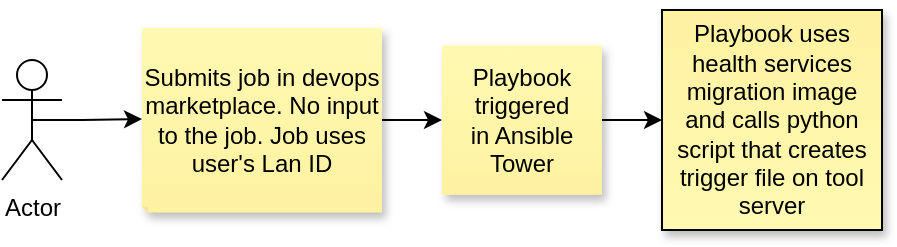 <mxfile version="21.0.8" type="github">
  <diagram name="Page-1" id="nLbvi6ZJBXCYQwSjYoSn">
    <mxGraphModel dx="652" dy="539" grid="1" gridSize="10" guides="1" tooltips="1" connect="1" arrows="1" fold="1" page="1" pageScale="1" pageWidth="850" pageHeight="1100" math="0" shadow="0">
      <root>
        <mxCell id="0" />
        <mxCell id="1" parent="0" />
        <mxCell id="RUiYJEdA16EYByX2Mv_V-4" style="edgeStyle=orthogonalEdgeStyle;rounded=0;orthogonalLoop=1;jettySize=auto;html=1;exitX=0.5;exitY=0.5;exitDx=0;exitDy=0;exitPerimeter=0;entryX=0;entryY=0.492;entryDx=0;entryDy=0;entryPerimeter=0;" edge="1" parent="1" source="RUiYJEdA16EYByX2Mv_V-1">
          <mxGeometry relative="1" as="geometry">
            <mxPoint x="100" y="179.512" as="targetPoint" />
            <Array as="points">
              <mxPoint x="70" y="180" />
              <mxPoint x="70" y="180" />
            </Array>
          </mxGeometry>
        </mxCell>
        <mxCell id="RUiYJEdA16EYByX2Mv_V-1" value="Actor" style="shape=umlActor;verticalLabelPosition=bottom;verticalAlign=top;html=1;outlineConnect=0;" vertex="1" parent="1">
          <mxGeometry x="30" y="150" width="30" height="60" as="geometry" />
        </mxCell>
        <mxCell id="RUiYJEdA16EYByX2Mv_V-11" style="edgeStyle=orthogonalEdgeStyle;rounded=0;orthogonalLoop=1;jettySize=auto;html=1;exitX=0;exitY=0.5;exitDx=0;exitDy=0;exitPerimeter=0;entryX=0;entryY=0;entryDx=80;entryDy=37.375;entryPerimeter=0;fontFamily=Helvetica;fontSize=12;fontColor=#000000;" edge="1" parent="1" source="RUiYJEdA16EYByX2Mv_V-5" target="RUiYJEdA16EYByX2Mv_V-8">
          <mxGeometry relative="1" as="geometry" />
        </mxCell>
        <mxCell id="RUiYJEdA16EYByX2Mv_V-5" value="Submits job in devops marketplace. No input to the job. Job uses user&#39;s Lan ID" style="shape=note;whiteSpace=wrap;html=1;backgroundOutline=1;fontColor=#000000;darkOpacity=0.05;fillColor=#FFF9B2;strokeColor=none;fillStyle=solid;direction=west;gradientDirection=north;gradientColor=#FFF2A1;shadow=1;size=3;pointerEvents=1;" vertex="1" parent="1">
          <mxGeometry x="100" y="133.82" width="120" height="92.37" as="geometry" />
        </mxCell>
        <mxCell id="RUiYJEdA16EYByX2Mv_V-12" style="edgeStyle=orthogonalEdgeStyle;rounded=0;orthogonalLoop=1;jettySize=auto;html=1;exitX=0;exitY=0.5;exitDx=0;exitDy=0;exitPerimeter=0;entryX=0;entryY=0.5;entryDx=0;entryDy=0;fontFamily=Helvetica;fontSize=12;fontColor=#000000;" edge="1" parent="1" source="RUiYJEdA16EYByX2Mv_V-8" target="RUiYJEdA16EYByX2Mv_V-10">
          <mxGeometry relative="1" as="geometry" />
        </mxCell>
        <mxCell id="RUiYJEdA16EYByX2Mv_V-8" value="Playbook triggered&lt;br&gt;in Ansible Tower" style="shape=note;whiteSpace=wrap;html=1;backgroundOutline=1;fontColor=#000000;darkOpacity=0.05;fillColor=#FFF9B2;strokeColor=none;fillStyle=solid;direction=west;gradientDirection=north;gradientColor=#FFF2A1;shadow=1;size=0;pointerEvents=1;fontFamily=Helvetica;fontSize=12;" vertex="1" parent="1">
          <mxGeometry x="250" y="142.63" width="80" height="74.75" as="geometry" />
        </mxCell>
        <mxCell id="RUiYJEdA16EYByX2Mv_V-10" value="Playbook uses health services migration image and calls python script that creates trigger file on tool server" style="whiteSpace=wrap;html=1;aspect=fixed;shadow=1;fillStyle=solid;pointerEvents=1;fontFamily=Helvetica;fontSize=12;fontColor=#000000;fillColor=#FFF9B2;gradientColor=#FFF2A1;gradientDirection=north;" vertex="1" parent="1">
          <mxGeometry x="360" y="125" width="110" height="110" as="geometry" />
        </mxCell>
      </root>
    </mxGraphModel>
  </diagram>
</mxfile>
